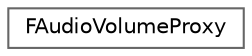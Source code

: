 digraph "Graphical Class Hierarchy"
{
 // INTERACTIVE_SVG=YES
 // LATEX_PDF_SIZE
  bgcolor="transparent";
  edge [fontname=Helvetica,fontsize=10,labelfontname=Helvetica,labelfontsize=10];
  node [fontname=Helvetica,fontsize=10,shape=box,height=0.2,width=0.4];
  rankdir="LR";
  Node0 [id="Node000000",label="FAudioVolumeProxy",height=0.2,width=0.4,color="grey40", fillcolor="white", style="filled",URL="$de/d25/structFAudioVolumeProxy.html",tooltip=" "];
}
